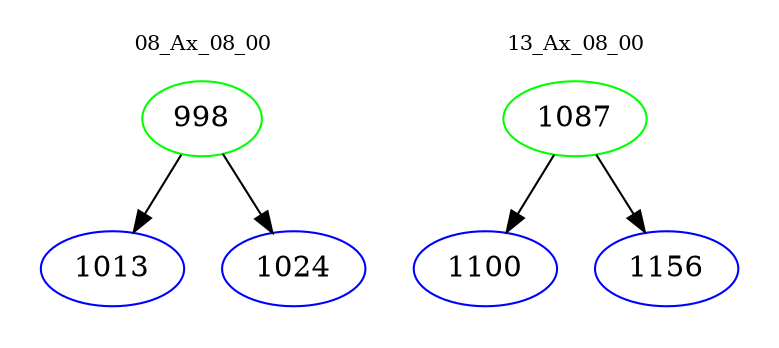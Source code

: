 digraph{
subgraph cluster_0 {
color = white
label = "08_Ax_08_00";
fontsize=10;
T0_998 [label="998", color="green"]
T0_998 -> T0_1013 [color="black"]
T0_1013 [label="1013", color="blue"]
T0_998 -> T0_1024 [color="black"]
T0_1024 [label="1024", color="blue"]
}
subgraph cluster_1 {
color = white
label = "13_Ax_08_00";
fontsize=10;
T1_1087 [label="1087", color="green"]
T1_1087 -> T1_1100 [color="black"]
T1_1100 [label="1100", color="blue"]
T1_1087 -> T1_1156 [color="black"]
T1_1156 [label="1156", color="blue"]
}
}
